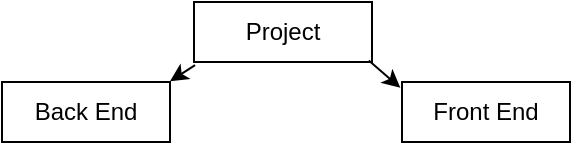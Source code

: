 <mxfile version="10.5.9" type="github"><diagram id="ST6ZRVP6qnhtJz9Tq-Iw" name="Page-1"><mxGraphModel dx="480" dy="277" grid="1" gridSize="10" guides="1" tooltips="1" connect="1" arrows="1" fold="1" page="1" pageScale="1" pageWidth="4681" pageHeight="3300" math="0" shadow="0"><root><mxCell id="0"/><mxCell id="1" parent="0"/><mxCell id="PA8Gws51plIYGSIK5vZD-2" value="Project" style="rounded=0;whiteSpace=wrap;html=1;" vertex="1" parent="1"><mxGeometry x="2296" y="20" width="89" height="30" as="geometry"/></mxCell><mxCell id="PA8Gws51plIYGSIK5vZD-5" value="Front End" style="rounded=0;whiteSpace=wrap;html=1;" vertex="1" parent="1"><mxGeometry x="2400" y="60" width="84" height="30" as="geometry"/></mxCell><mxCell id="PA8Gws51plIYGSIK5vZD-8" value="" style="endArrow=classic;html=1;entryX=-0.01;entryY=0.095;entryDx=0;entryDy=0;entryPerimeter=0;exitX=0.982;exitY=0.976;exitDx=0;exitDy=0;exitPerimeter=0;" edge="1" parent="1" source="PA8Gws51plIYGSIK5vZD-2" target="PA8Gws51plIYGSIK5vZD-5"><mxGeometry width="50" height="50" relative="1" as="geometry"><mxPoint x="2400" y="40" as="sourcePoint"/><mxPoint x="2350" y="110" as="targetPoint"/></mxGeometry></mxCell><mxCell id="PA8Gws51plIYGSIK5vZD-9" value="Back End" style="rounded=0;whiteSpace=wrap;html=1;" vertex="1" parent="1"><mxGeometry x="2200" y="60" width="84" height="30" as="geometry"/></mxCell><mxCell id="PA8Gws51plIYGSIK5vZD-10" value="" style="endArrow=classic;html=1;entryX=1;entryY=-0.014;entryDx=0;entryDy=0;entryPerimeter=0;exitX=0.006;exitY=1.052;exitDx=0;exitDy=0;exitPerimeter=0;" edge="1" parent="1" source="PA8Gws51plIYGSIK5vZD-2" target="PA8Gws51plIYGSIK5vZD-9"><mxGeometry width="50" height="50" relative="1" as="geometry"><mxPoint x="2200" y="160" as="sourcePoint"/><mxPoint x="2250" y="110" as="targetPoint"/></mxGeometry></mxCell></root></mxGraphModel></diagram></mxfile>